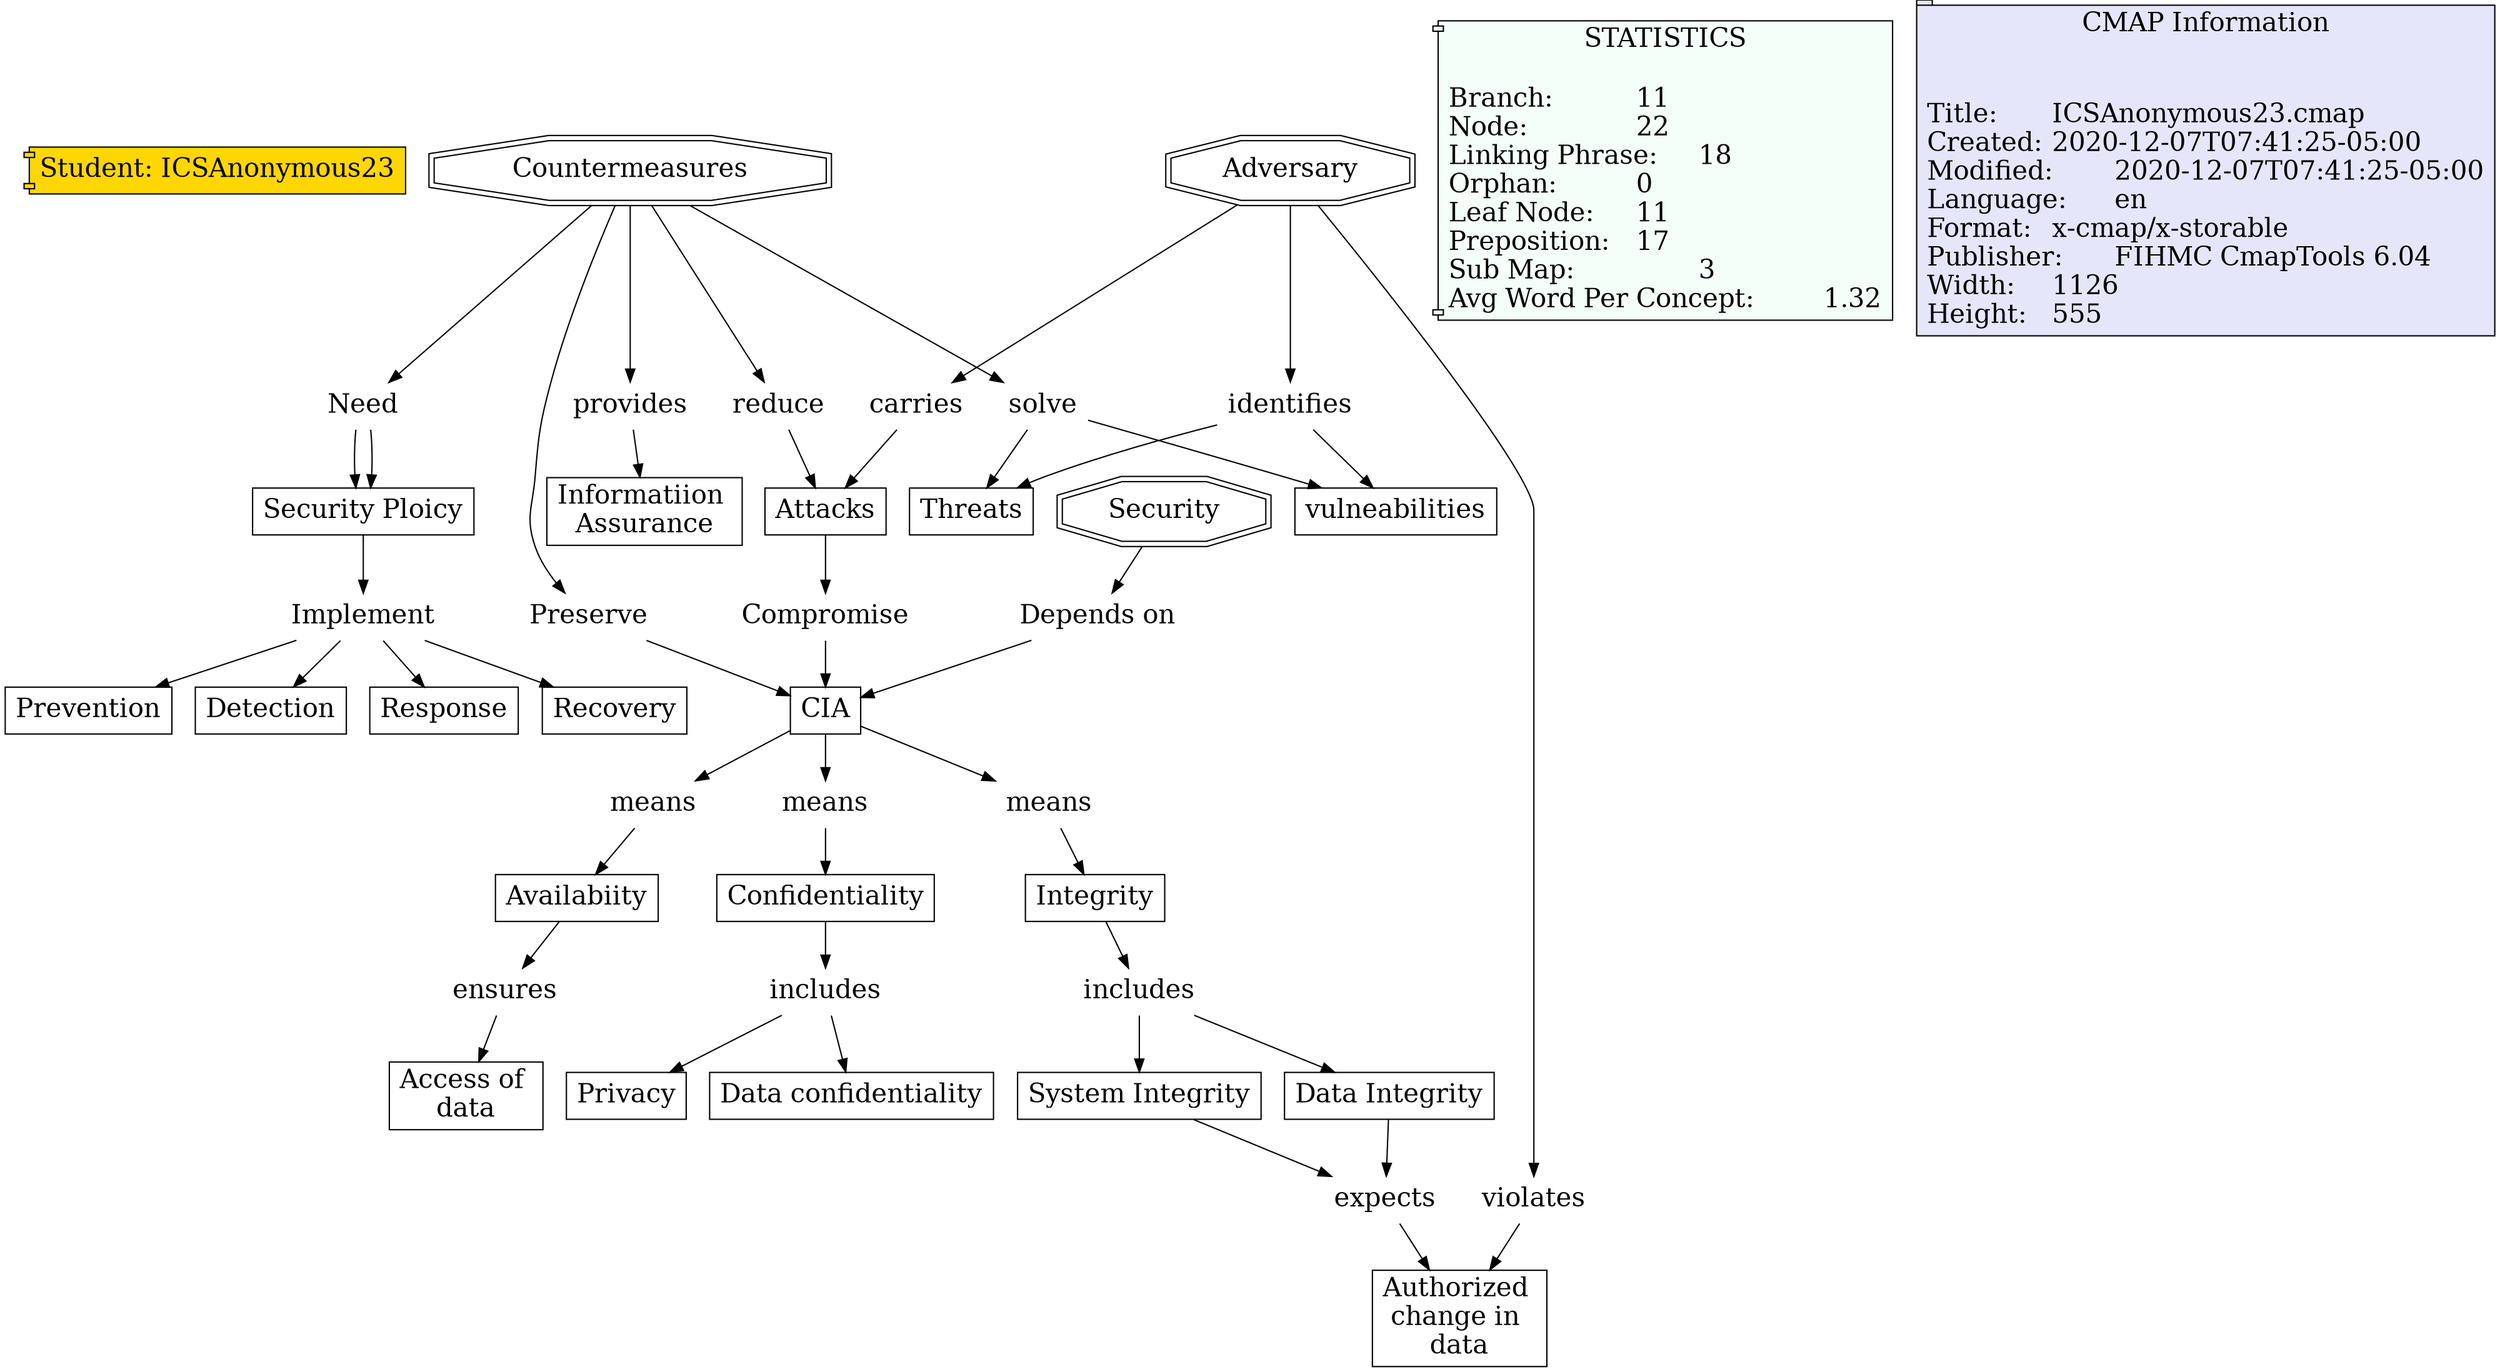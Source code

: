 // The Round Table
digraph {
	Student [label="Student: ICSAnonymous23" fillcolor=gold fontsize=20 shape=component style=filled]
	"1RQ0KPK6X-2VDN5J-3F3" [label=Implement fontsize=20 shape=none]
	"1RQ0KQHGX-1K92YX0-3HC" [label=Response fillcolor=white fontsize=20 shape=rect style=filled]
	"1RQ0KPK6X-2VDN5J-3F3" -> "1RQ0KQHGX-1K92YX0-3HC" [constraint=true]
	"1RQ0KPK6X-2VDN5J-3F3" [label=Implement fontsize=20 shape=none]
	"1RQ0KQ812-1D2FY01-3GL" [label=Recovery fillcolor=white fontsize=20 shape=rect style=filled]
	"1RQ0KPK6X-2VDN5J-3F3" -> "1RQ0KQ812-1D2FY01-3GL" [constraint=true]
	"1RQ0J9GLQ-JK38NM-1RT" [label=Attacks fillcolor=white fontsize=20 shape=rect style=filled]
	"1RQ0JDD25-14V6WYF-1XC" [label=Compromise fontsize=20 shape=none]
	"1RQ0J9GLQ-JK38NM-1RT" -> "1RQ0JDD25-14V6WYF-1XC" [constraint=true]
	"1RQ0K3Q73-1KTWV1X-2YQ" [label=Preserve fontsize=20 shape=none]
	"1RQ0GSWRV-1MM7VV5-P8" [label=CIA fillcolor=white fontsize=20 shape=rect style=filled]
	"1RQ0K3Q73-1KTWV1X-2YQ" -> "1RQ0GSWRV-1MM7VV5-P8" [constraint=true]
	"1RQ0J0VM2-13B2G6H-19M" [label=Availabiity fillcolor=white fontsize=20 shape=rect style=filled]
	"1RQ0JHMYH-7M96RG-22Q" [label=ensures fontsize=20 shape=none]
	"1RQ0J0VM2-13B2G6H-19M" -> "1RQ0JHMYH-7M96RG-22Q" [constraint=true]
	"1RQ0KDKNP-1C1WDDP-35F" [label=solve fontsize=20 shape=none]
	"1RQ0JTWP1-262SRHH-2KW" [label=Threats fillcolor=white fontsize=20 shape=rect style=filled]
	"1RQ0KDKNP-1C1WDDP-35F" -> "1RQ0JTWP1-262SRHH-2KW" [constraint=true]
	"1RQ0GWC1L-Q9L1RQ-VP" [label=Integrity fillcolor=white fontsize=20 shape=rect style=filled]
	"1RQ0J5VNJ-1NJ56RV-1K6" [label=includes fontsize=20 shape=none]
	"1RQ0GWC1L-Q9L1RQ-VP" -> "1RQ0J5VNJ-1NJ56RV-1K6" [constraint=true]
	"1RQ0GSWRV-1MM7VV5-P8" [label=CIA fillcolor=white fontsize=20 shape=rect style=filled]
	"1RQ0GTG43-115SCJG-SM" [label=means fontsize=20 shape=none]
	"1RQ0GSWRV-1MM7VV5-P8" -> "1RQ0GTG43-115SCJG-SM" [constraint=true]
	"1RQ0J0VM5-8LMG8J-19Q" [label=means fontsize=20 shape=none]
	"1RQ0J0VM2-13B2G6H-19M" [label=Availabiity fillcolor=white fontsize=20 shape=rect style=filled]
	"1RQ0J0VM5-8LMG8J-19Q" -> "1RQ0J0VM2-13B2G6H-19M" [constraint=true]
	"1RQ0JDD25-14V6WYF-1XC" [label=Compromise fontsize=20 shape=none]
	"1RQ0GSWRV-1MM7VV5-P8" [label=CIA fillcolor=white fontsize=20 shape=rect style=filled]
	"1RQ0JDD25-14V6WYF-1XC" -> "1RQ0GSWRV-1MM7VV5-P8" [constraint=true]
	"1RQ0GTG3Y-28NYVCW-SJ" [label=Confidentiality fillcolor=white fontsize=20 shape=rect style=filled]
	"1RQ0H7Y58-1YF12Q0-10Q" [label=includes fontsize=20 shape=none]
	"1RQ0GTG3Y-28NYVCW-SJ" -> "1RQ0H7Y58-1YF12Q0-10Q" [constraint=true]
	"1RQ0JL4R1-JDQV5W-26Y" [label=Adversary fillcolor=white fontsize=20 shape=doubleoctagon style=filled]
	"1RQ0JM6K4-YC52K7-28W" [label=carries fontsize=20 shape=none]
	"1RQ0JL4R1-JDQV5W-26Y" -> "1RQ0JM6K4-YC52K7-28W" [constraint=true]
	"1RQ0JL4R1-JDQV5W-26Y" [label=Adversary fillcolor=white fontsize=20 shape=doubleoctagon style=filled]
	"1RQ0K9STY-GR5Z87-343" [label=violates fontsize=20 shape=none]
	"1RQ0JL4R1-JDQV5W-26Y" -> "1RQ0K9STY-GR5Z87-343" [constraint=true]
	"1RQ0KPK6X-2VDN5J-3F3" [label=Implement fontsize=20 shape=none]
	"1RQ0KT6QF-1NG6YWQ-3J8" [label=Prevention fillcolor=white fontsize=20 shape=rect style=filled]
	"1RQ0KPK6X-2VDN5J-3F3" -> "1RQ0KT6QF-1NG6YWQ-3J8" [constraint=true]
	"1RQ0K9STY-GR5Z87-343" [label=violates fontsize=20 shape=none]
	"1RQ0K5DTW-19M0DYH-2ZR" [label="Authorized 
change in 
data" fillcolor=white fontsize=20 shape=rect style=filled]
	"1RQ0K9STY-GR5Z87-343" -> "1RQ0K5DTW-19M0DYH-2ZR" [constraint=true]
	"1RQ0J5VNJ-1NJ56RV-1K6" [label=includes fontsize=20 shape=none]
	"1RQ0J5VNF-RVTL3J-1K3" [label="Data Integrity
" fillcolor=white fontsize=20 shape=rect style=filled]
	"1RQ0J5VNJ-1NJ56RV-1K6" -> "1RQ0J5VNF-RVTL3J-1K3" [constraint=true]
	"1RQ0K27GZ-28L4PFM-2WS" [label=Countermeasures fillcolor=white fontsize=20 shape=doubleoctagon style=filled]
	"1RQ0KDKNP-1C1WDDP-35F" [label=solve fontsize=20 shape=none]
	"1RQ0K27GZ-28L4PFM-2WS" -> "1RQ0KDKNP-1C1WDDP-35F" [constraint=true]
	"1RQ0JTWP4-WXFX1V-2KZ" [label=identifies fontsize=20 shape=none]
	"1RQ0JTWP1-262SRHH-2KW" [label=Threats fillcolor=white fontsize=20 shape=rect style=filled]
	"1RQ0JTWP4-WXFX1V-2KZ" -> "1RQ0JTWP1-262SRHH-2KW" [constraint=true]
	"1RQ0KPK6X-2VDN5J-3F3" [label=Implement fontsize=20 shape=none]
	"1RQ0KPK6T-L0T8PT-3F0" [label=Detection fillcolor=white fontsize=20 shape=rect style=filled]
	"1RQ0KPK6X-2VDN5J-3F3" -> "1RQ0KPK6T-L0T8PT-3F0" [constraint=true]
	"1RQ0JL4R1-JDQV5W-26Y" [label=Adversary fillcolor=white fontsize=20 shape=doubleoctagon style=filled]
	"1RQ0JTWP4-WXFX1V-2KZ" [label=identifies fontsize=20 shape=none]
	"1RQ0JL4R1-JDQV5W-26Y" -> "1RQ0JTWP4-WXFX1V-2KZ" [constraint=true]
	"1RQ0KLQLW-15RQJRR-3B2" [label="Security Ploicy
" fillcolor=white fontsize=20 shape=rect style=filled]
	"1RQ0KPK6X-2VDN5J-3F3" [label=Implement fontsize=20 shape=none]
	"1RQ0KLQLW-15RQJRR-3B2" -> "1RQ0KPK6X-2VDN5J-3F3" [constraint=true]
	"1RQ0K30G5-22JYRLM-2XS" [label=reduce fontsize=20 shape=none]
	"1RQ0J9GLQ-JK38NM-1RT" [label=Attacks fillcolor=white fontsize=20 shape=rect style=filled]
	"1RQ0K30G5-22JYRLM-2XS" -> "1RQ0J9GLQ-JK38NM-1RT" [constraint=true]
	"1RQ0KLQLY-1RLRRWX-3B5" [label=Need fontsize=20 shape=none]
	"1RQ0KLQLW-15RQJRR-3B2" [label="Security Ploicy
" fillcolor=white fontsize=20 shape=rect style=filled]
	"1RQ0KLQLY-1RLRRWX-3B5" -> "1RQ0KLQLW-15RQJRR-3B2" [constraint=true]
	"1RQ0K27GZ-28L4PFM-2WS" [label=Countermeasures fillcolor=white fontsize=20 shape=doubleoctagon style=filled]
	"1RQ0KLQLY-1RLRRWX-3B5" [label=Need fontsize=20 shape=none]
	"1RQ0K27GZ-28L4PFM-2WS" -> "1RQ0KLQLY-1RLRRWX-3B5" [constraint=true]
	"1RQ0K27GZ-28L4PFM-2WS" [label=Countermeasures fillcolor=white fontsize=20 shape=doubleoctagon style=filled]
	"1RQ0L0GY1-3TXPT4-3NC" [label=provides fontsize=20 shape=none]
	"1RQ0K27GZ-28L4PFM-2WS" -> "1RQ0L0GY1-3TXPT4-3NC" [constraint=true]
	"1RQ0J5VNJ-1NJ56RV-1K6" [label=includes fontsize=20 shape=none]
	"1RQ0J6YZV-2BXM3-1M2" [label="System Integrity
" fillcolor=white fontsize=20 shape=rect style=filled]
	"1RQ0J5VNJ-1NJ56RV-1K6" -> "1RQ0J6YZV-2BXM3-1M2" [constraint=true]
	"1RQ0K7XG6-TQC8QW-32M" [label=expects fontsize=20 shape=none]
	"1RQ0K5DTW-19M0DYH-2ZR" [label="Authorized 
change in 
data" fillcolor=white fontsize=20 shape=rect style=filled]
	"1RQ0K7XG6-TQC8QW-32M" -> "1RQ0K5DTW-19M0DYH-2ZR" [constraint=true]
	"1RQ0K27GZ-28L4PFM-2WS" [label=Countermeasures fillcolor=white fontsize=20 shape=doubleoctagon style=filled]
	"1RQ0K3Q73-1KTWV1X-2YQ" [label=Preserve fontsize=20 shape=none]
	"1RQ0K27GZ-28L4PFM-2WS" -> "1RQ0K3Q73-1KTWV1X-2YQ" [constraint=true]
	"1RQ0H7Y58-1YF12Q0-10Q" [label=includes fontsize=20 shape=none]
	"1RQ0HB9V0-1DC6Q1W-15H" [label=Privacy fillcolor=white fontsize=20 shape=rect style=filled]
	"1RQ0H7Y58-1YF12Q0-10Q" -> "1RQ0HB9V0-1DC6Q1W-15H" [constraint=true]
	"1RQ0H7Y58-1YF12Q0-10Q" [label=includes fontsize=20 shape=none]
	"1RQ0H7Y56-1NNKV7V-10M" [label="Data confidentiality
" fillcolor=white fontsize=20 shape=rect style=filled]
	"1RQ0H7Y58-1YF12Q0-10Q" -> "1RQ0H7Y56-1NNKV7V-10M" [constraint=true]
	"1RQ0KDKNP-1C1WDDP-35F" [label=solve fontsize=20 shape=none]
	"1RQ0JXM7B-1MWPZ5Z-2Q9" [label=vulneabilities fillcolor=white fontsize=20 shape=rect style=filled]
	"1RQ0KDKNP-1C1WDDP-35F" -> "1RQ0JXM7B-1MWPZ5Z-2Q9" [constraint=true]
	"1RQ0K27GZ-28L4PFM-2WS" [label=Countermeasures fillcolor=white fontsize=20 shape=doubleoctagon style=filled]
	"1RQ0K30G5-22JYRLM-2XS" [label=reduce fontsize=20 shape=none]
	"1RQ0K27GZ-28L4PFM-2WS" -> "1RQ0K30G5-22JYRLM-2XS" [constraint=true]
	"1RQ0JTWP4-WXFX1V-2KZ" [label=identifies fontsize=20 shape=none]
	"1RQ0JXM7B-1MWPZ5Z-2Q9" [label=vulneabilities fillcolor=white fontsize=20 shape=rect style=filled]
	"1RQ0JTWP4-WXFX1V-2KZ" -> "1RQ0JXM7B-1MWPZ5Z-2Q9" [constraint=true]
	"1RQ0GWC1P-29GR53F-VS" [label=means fontsize=20 shape=none]
	"1RQ0GWC1L-Q9L1RQ-VP" [label=Integrity fillcolor=white fontsize=20 shape=rect style=filled]
	"1RQ0GWC1P-29GR53F-VS" -> "1RQ0GWC1L-Q9L1RQ-VP" [constraint=true]
	"1RQ0L0GY1-3TXPT4-3NC" [label=provides fontsize=20 shape=none]
	"1RQ0L0GXY-1F4RJX3-3N8" [label="Informatiion 
Assurance" fillcolor=white fontsize=20 shape=rect style=filled]
	"1RQ0L0GY1-3TXPT4-3NC" -> "1RQ0L0GXY-1F4RJX3-3N8" [constraint=true]
	"1RQ0JHMYH-7M96RG-22Q" [label=ensures fontsize=20 shape=none]
	"1RQ0JHMYD-1HXXGMF-22M" [label="Access of 
data" fillcolor=white fontsize=20 shape=rect style=filled]
	"1RQ0JHMYH-7M96RG-22Q" -> "1RQ0JHMYD-1HXXGMF-22M" [constraint=true]
	"1RQ0J6YZV-2BXM3-1M2" [label="System Integrity
" fillcolor=white fontsize=20 shape=rect style=filled]
	"1RQ0K7XG6-TQC8QW-32M" [label=expects fontsize=20 shape=none]
	"1RQ0J6YZV-2BXM3-1M2" -> "1RQ0K7XG6-TQC8QW-32M" [constraint=true]
	"1RQ0KLQLY-1RLRRWX-3B5" [label=Need fontsize=20 shape=none]
	"1RQ0KLQLW-15RQJRR-3B2" [label="Security Ploicy
" fillcolor=white fontsize=20 shape=rect style=filled]
	"1RQ0KLQLY-1RLRRWX-3B5" -> "1RQ0KLQLW-15RQJRR-3B2" [constraint=true]
	"1RQ0J5VNF-RVTL3J-1K3" [label="Data Integrity
" fillcolor=white fontsize=20 shape=rect style=filled]
	"1RQ0K7XG6-TQC8QW-32M" [label=expects fontsize=20 shape=none]
	"1RQ0J5VNF-RVTL3J-1K3" -> "1RQ0K7XG6-TQC8QW-32M" [constraint=true]
	"1RQ0JR4T3-1LG2ZRT-2FG" [label="Depends on
" fontsize=20 shape=none]
	"1RQ0GSWRV-1MM7VV5-P8" [label=CIA fillcolor=white fontsize=20 shape=rect style=filled]
	"1RQ0JR4T3-1LG2ZRT-2FG" -> "1RQ0GSWRV-1MM7VV5-P8" [constraint=true]
	"1RQ0JQL2D-1NZBP83-2DT" [label=Security fillcolor=white fontsize=20 shape=doubleoctagon style=filled]
	"1RQ0JR4T3-1LG2ZRT-2FG" [label="Depends on
" fontsize=20 shape=none]
	"1RQ0JQL2D-1NZBP83-2DT" -> "1RQ0JR4T3-1LG2ZRT-2FG" [constraint=true]
	"1RQ0GTG43-115SCJG-SM" [label=means fontsize=20 shape=none]
	"1RQ0GTG3Y-28NYVCW-SJ" [label=Confidentiality fillcolor=white fontsize=20 shape=rect style=filled]
	"1RQ0GTG43-115SCJG-SM" -> "1RQ0GTG3Y-28NYVCW-SJ" [constraint=true]
	"1RQ0JM6K4-YC52K7-28W" [label=carries fontsize=20 shape=none]
	"1RQ0J9GLQ-JK38NM-1RT" [label=Attacks fillcolor=white fontsize=20 shape=rect style=filled]
	"1RQ0JM6K4-YC52K7-28W" -> "1RQ0J9GLQ-JK38NM-1RT" [constraint=true]
	"1RQ0GSWRV-1MM7VV5-P8" [label=CIA fillcolor=white fontsize=20 shape=rect style=filled]
	"1RQ0GWC1P-29GR53F-VS" [label=means fontsize=20 shape=none]
	"1RQ0GSWRV-1MM7VV5-P8" -> "1RQ0GWC1P-29GR53F-VS" [constraint=true]
	"1RQ0GSWRV-1MM7VV5-P8" [label=CIA fillcolor=white fontsize=20 shape=rect style=filled]
	"1RQ0J0VM5-8LMG8J-19Q" [label=means fontsize=20 shape=none]
	"1RQ0GSWRV-1MM7VV5-P8" -> "1RQ0J0VM5-8LMG8J-19Q" [constraint=true]
	statictics [label="STATISTICS
\lBranch:		11\lNode:		22\lLinking Phrase:	18\lOrphan:		0\lLeaf Node:	11\lPreposition:	17\lSub Map:		3\lAvg Word Per Concept:	1.32\l" Gsplines=true fillcolor="#F5FFFA" fontsize=20 shape=component style=filled]
	file_info [label="CMAP Information

\lTitle:	ICSAnonymous23.cmap\lCreated:	2020-12-07T07:41:25-05:00\lModified:	2020-12-07T07:41:25-05:00\lLanguage:	en\lFormat:	x-cmap/x-storable\lPublisher:	FIHMC CmapTools 6.04\lWidth:	1126\lHeight:	555\l" Gsplines=true fillcolor="#E6E6FA" fontsize=20 shape=tab style=filled]
}
